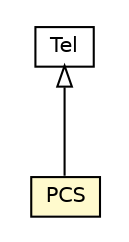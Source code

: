 #!/usr/local/bin/dot
#
# Class diagram 
# Generated by UMLGraph version R5_6-24-gf6e263 (http://www.umlgraph.org/)
#

digraph G {
	edge [fontname="Helvetica",fontsize=10,labelfontname="Helvetica",labelfontsize=10];
	node [fontname="Helvetica",fontsize=10,shape=plaintext];
	nodesep=0.25;
	ranksep=0.5;
	// org.universAAL.ontology.vcard.PCS
	c269732 [label=<<table title="org.universAAL.ontology.vcard.PCS" border="0" cellborder="1" cellspacing="0" cellpadding="2" port="p" bgcolor="lemonChiffon" href="./PCS.html">
		<tr><td><table border="0" cellspacing="0" cellpadding="1">
<tr><td align="center" balign="center"> PCS </td></tr>
		</table></td></tr>
		</table>>, URL="./PCS.html", fontname="Helvetica", fontcolor="black", fontsize=10.0];
	// org.universAAL.ontology.vcard.Tel
	c269735 [label=<<table title="org.universAAL.ontology.vcard.Tel" border="0" cellborder="1" cellspacing="0" cellpadding="2" port="p" href="./Tel.html">
		<tr><td><table border="0" cellspacing="0" cellpadding="1">
<tr><td align="center" balign="center"> Tel </td></tr>
		</table></td></tr>
		</table>>, URL="./Tel.html", fontname="Helvetica", fontcolor="black", fontsize=10.0];
	//org.universAAL.ontology.vcard.PCS extends org.universAAL.ontology.vcard.Tel
	c269735:p -> c269732:p [dir=back,arrowtail=empty];
}

